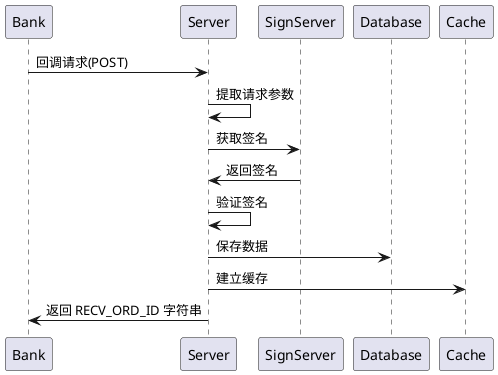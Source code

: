 @startuml

Bank -> Server : 回调请求(POST)
Server -> Server : 提取请求参数
Server -> SignServer : 获取签名
SignServer -> Server : 返回签名
Server -> Server : 验证签名
Server -> Database : 保存数据
Server -> Cache : 建立缓存
Server -> Bank : 返回 RECV_ORD_ID 字符串

@enduml
